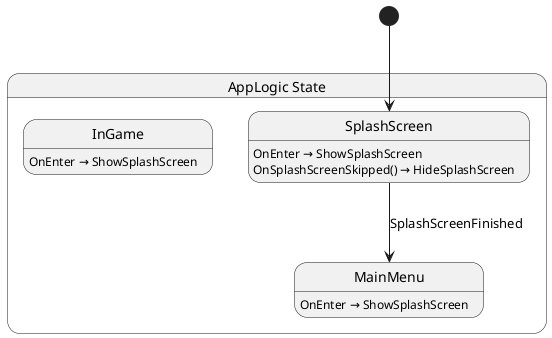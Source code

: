@startuml AppLogic
state "AppLogic State" as test_app_logic_AppLogic_State {
  state "SplashScreen" as test_app_logic_AppLogic_State_SplashScreen
  state "MainMenu" as test_app_logic_AppLogic_State_MainMenu
  state "InGame" as test_app_logic_AppLogic_State_InGame
}

test_app_logic_AppLogic_State_SplashScreen --> test_app_logic_AppLogic_State_MainMenu : SplashScreenFinished

test_app_logic_AppLogic_State_InGame : OnEnter → ShowSplashScreen
test_app_logic_AppLogic_State_MainMenu : OnEnter → ShowSplashScreen
test_app_logic_AppLogic_State_SplashScreen : OnEnter → ShowSplashScreen
test_app_logic_AppLogic_State_SplashScreen : OnSplashScreenSkipped() → HideSplashScreen

[*] --> test_app_logic_AppLogic_State_SplashScreen
@enduml